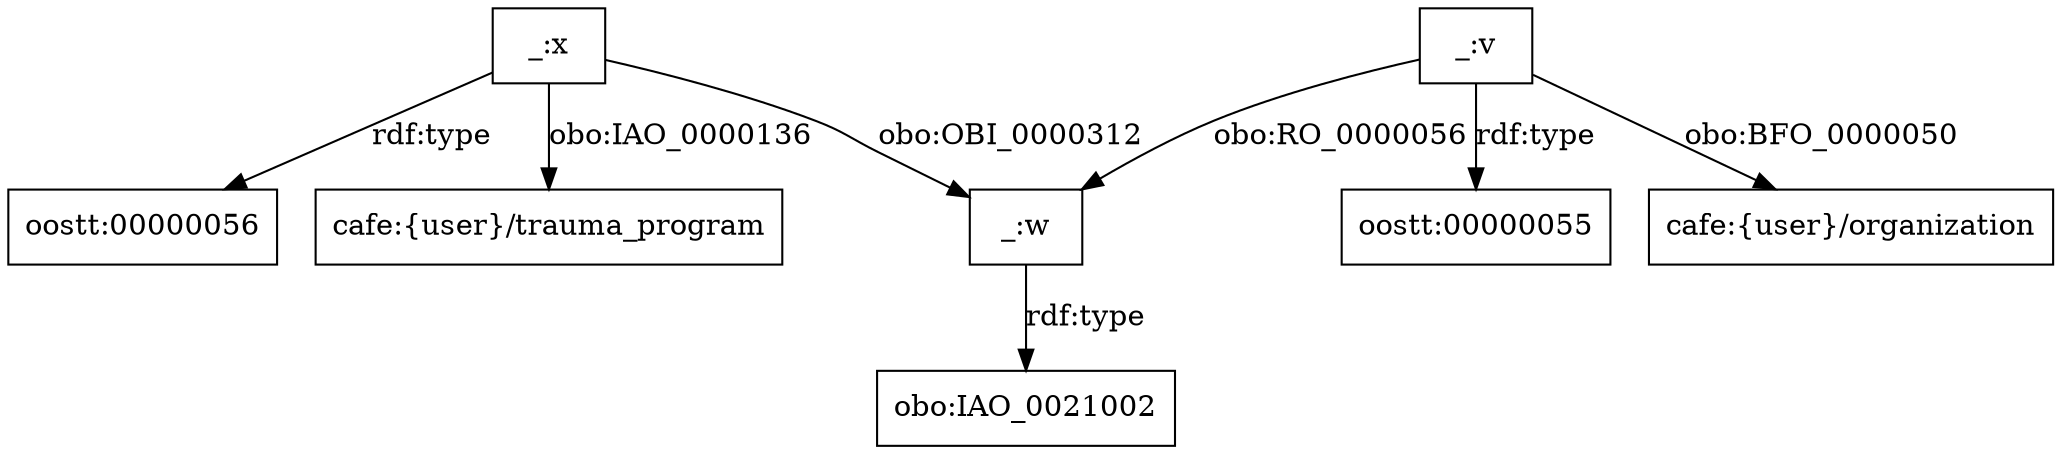 digraph g { node [shape=rectangle];
"_:w" -> "obo:IAO_0021002" [label="rdf:type"]
"_:x" -> "_:w" [label="obo:OBI_0000312"]
"_:v" -> "oostt:00000055" [label="rdf:type"]
"_:v" -> "cafe:{user}/organization" [label="obo:BFO_0000050"]
"_:v" -> "_:w" [label="obo:RO_0000056"]
"_:x" -> "cafe:{user}/trauma_program" [label="obo:IAO_0000136"]
"_:x" -> "oostt:00000056" [label="rdf:type"]
}